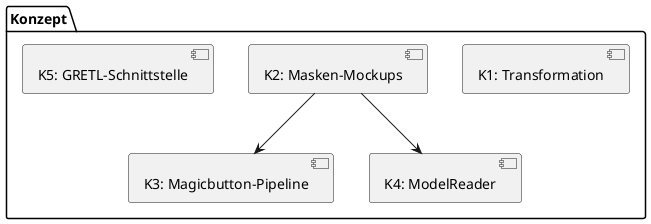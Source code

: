 @startuml
package "Konzept" {
    [K1: Transformation] as k1
    [K2: Masken-Mockups] as k2
    [K3: Magicbutton-Pipeline] as k3
    [K4: ModelReader] as k4
    [K5: GRETL-Schnittstelle] as k5

    k2 --> k3
    k2 --> k4
}
@enduml